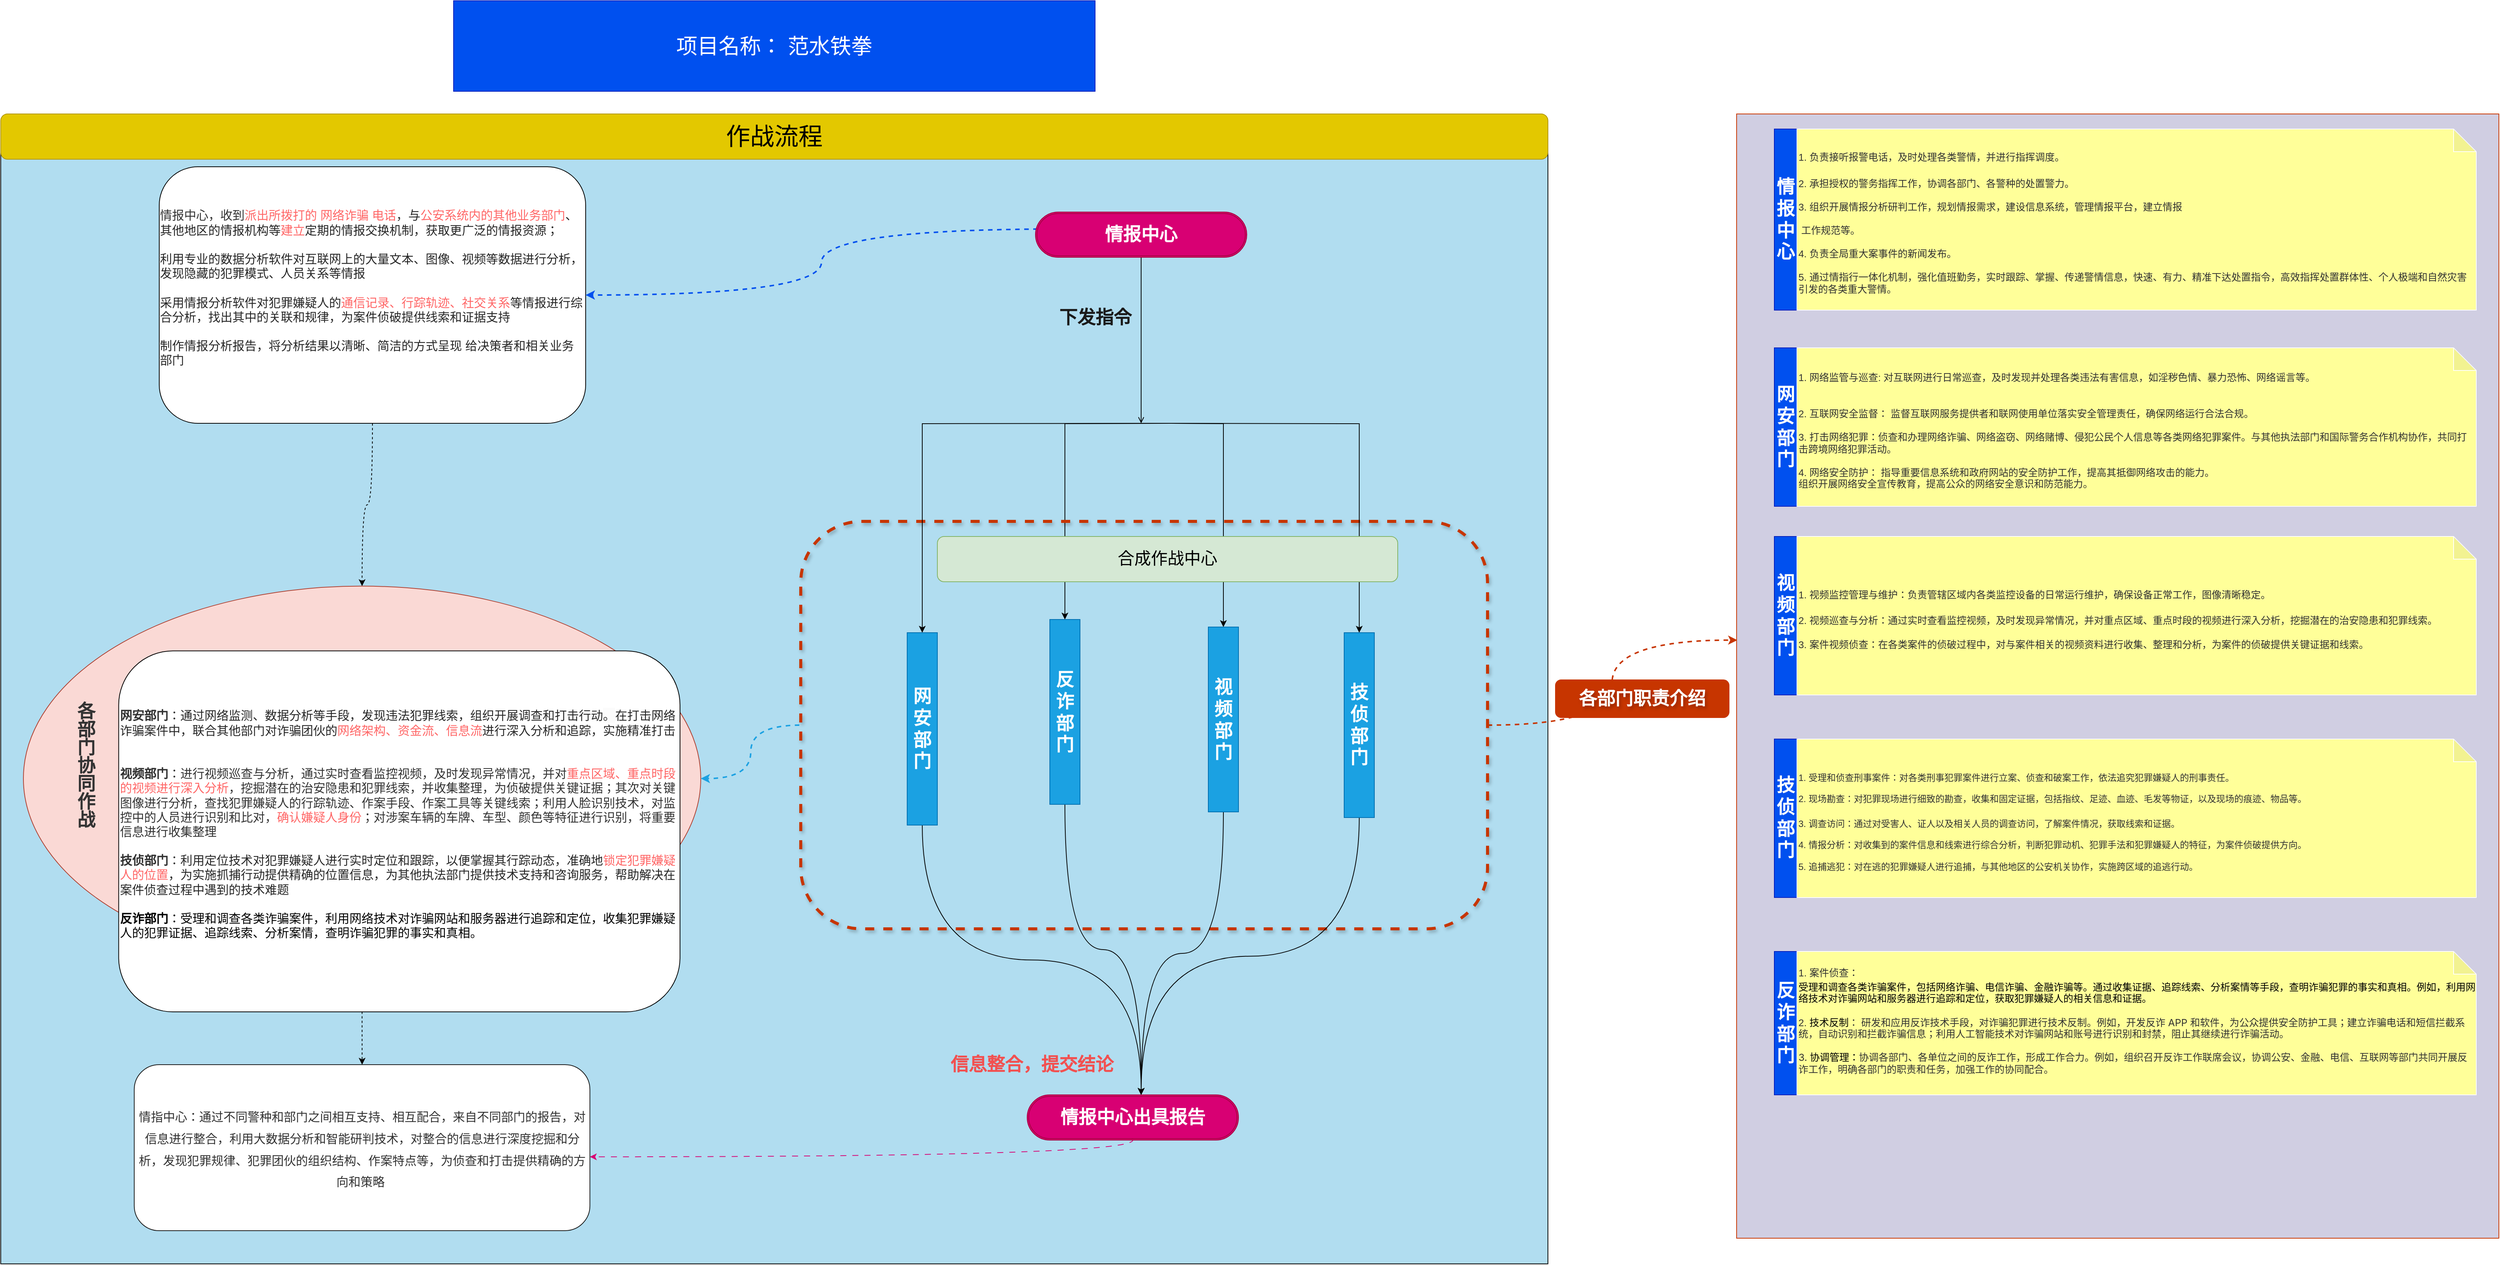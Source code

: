 <mxfile version="24.7.8">
  <diagram name="第 1 页" id="5o3OT1Kweq1s9FPgGdGW">
    <mxGraphModel dx="2610" dy="979" grid="1" gridSize="10" guides="1" tooltips="1" connect="1" arrows="1" fold="1" page="1" pageScale="1" pageWidth="827" pageHeight="1169" math="0" shadow="0">
      <root>
        <mxCell id="0" />
        <mxCell id="1" parent="0" />
        <mxCell id="SuW-aeRowbUI4IWuJljU-11" value="" style="rounded=0;whiteSpace=wrap;html=1;fillColor=#b1ddf0;strokeColor=#000000;textDirection=rtl;horizontal=0;verticalAlign=bottom;fontColor=#f25050;glass=0;" parent="1" vertex="1">
          <mxGeometry x="-130" y="264" width="2050" height="1490" as="geometry" />
        </mxCell>
        <mxCell id="SuW-aeRowbUI4IWuJljU-10" value="项目名称： 范水铁拳" style="rounded=0;whiteSpace=wrap;html=1;fillColor=#0050ef;fontColor=#ffffff;strokeColor=#001DBC;fontSize=28;" parent="1" vertex="1">
          <mxGeometry x="470" y="80" width="850" height="120" as="geometry" />
        </mxCell>
        <mxCell id="SuW-aeRowbUI4IWuJljU-12" value="&lt;font style=&quot;font-size: 32px;&quot;&gt;作战流程&lt;/font&gt;" style="rounded=1;whiteSpace=wrap;html=1;fillColor=#e3c800;fontColor=#000000;strokeColor=#B09500;fontSize=16;" parent="1" vertex="1">
          <mxGeometry x="-130" y="230" width="2050" height="60" as="geometry" />
        </mxCell>
        <mxCell id="SuW-aeRowbUI4IWuJljU-13" value="&lt;div style=&quot;text-align: left; font-size: 16px;&quot;&gt;&lt;font style=&quot;font-size: 16px;&quot; face=&quot;Microsoft YaHei, 微软雅黑, Arial&quot;&gt;&lt;span style=&quot;background-color: rgba(255, 255, 255, 0.01);&quot;&gt;&lt;font color=&quot;#323232&quot;&gt;情报中心，收到&lt;/font&gt;&lt;font color=&quot;#ff6666&quot;&gt;派出所拨打的 网络诈骗 电话&lt;/font&gt;&lt;font color=&quot;#323232&quot;&gt;，&lt;/font&gt;&lt;/span&gt;&lt;/font&gt;&lt;span style=&quot;background-color: rgb(255, 255, 255); color: rgba(0, 0, 0, 0.85); font-family: Inter, -apple-system, BlinkMacSystemFont, &amp;quot;Segoe UI&amp;quot;, &amp;quot;SF Pro SC&amp;quot;, &amp;quot;SF Pro Display&amp;quot;, &amp;quot;SF Pro Icons&amp;quot;, &amp;quot;PingFang SC&amp;quot;, &amp;quot;Hiragino Sans GB&amp;quot;, &amp;quot;Microsoft YaHei&amp;quot;, &amp;quot;Helvetica Neue&amp;quot;, Helvetica, Arial, sans-serif; font-size: 16px;&quot;&gt;与&lt;/span&gt;&lt;span style=&quot;background-color: rgb(255, 255, 255); font-family: Inter, -apple-system, BlinkMacSystemFont, &amp;quot;Segoe UI&amp;quot;, &amp;quot;SF Pro SC&amp;quot;, &amp;quot;SF Pro Display&amp;quot;, &amp;quot;SF Pro Icons&amp;quot;, &amp;quot;PingFang SC&amp;quot;, &amp;quot;Hiragino Sans GB&amp;quot;, &amp;quot;Microsoft YaHei&amp;quot;, &amp;quot;Helvetica Neue&amp;quot;, Helvetica, Arial, sans-serif; font-size: 16px;&quot;&gt;&lt;font color=&quot;#ff6666&quot;&gt;公安系统内的其他业务部门&lt;/font&gt;&lt;/span&gt;&lt;span style=&quot;background-color: rgb(255, 255, 255); color: rgba(0, 0, 0, 0.85); font-family: Inter, -apple-system, BlinkMacSystemFont, &amp;quot;Segoe UI&amp;quot;, &amp;quot;SF Pro SC&amp;quot;, &amp;quot;SF Pro Display&amp;quot;, &amp;quot;SF Pro Icons&amp;quot;, &amp;quot;PingFang SC&amp;quot;, &amp;quot;Hiragino Sans GB&amp;quot;, &amp;quot;Microsoft YaHei&amp;quot;, &amp;quot;Helvetica Neue&amp;quot;, Helvetica, Arial, sans-serif; font-size: 16px;&quot;&gt;、其他地区的情报机构等&lt;/span&gt;&lt;span style=&quot;background-color: rgb(255, 255, 255); font-family: Inter, -apple-system, BlinkMacSystemFont, &amp;quot;Segoe UI&amp;quot;, &amp;quot;SF Pro SC&amp;quot;, &amp;quot;SF Pro Display&amp;quot;, &amp;quot;SF Pro Icons&amp;quot;, &amp;quot;PingFang SC&amp;quot;, &amp;quot;Hiragino Sans GB&amp;quot;, &amp;quot;Microsoft YaHei&amp;quot;, &amp;quot;Helvetica Neue&amp;quot;, Helvetica, Arial, sans-serif; font-size: 16px;&quot;&gt;&lt;font color=&quot;#ff6666&quot;&gt;建立&lt;/font&gt;&lt;/span&gt;&lt;span style=&quot;background-color: rgb(255, 255, 255); color: rgba(0, 0, 0, 0.85); font-family: Inter, -apple-system, BlinkMacSystemFont, &amp;quot;Segoe UI&amp;quot;, &amp;quot;SF Pro SC&amp;quot;, &amp;quot;SF Pro Display&amp;quot;, &amp;quot;SF Pro Icons&amp;quot;, &amp;quot;PingFang SC&amp;quot;, &amp;quot;Hiragino Sans GB&amp;quot;, &amp;quot;Microsoft YaHei&amp;quot;, &amp;quot;Helvetica Neue&amp;quot;, Helvetica, Arial, sans-serif; font-size: 16px;&quot;&gt;定期的情报交换机制，获取更广泛的情报资源；&lt;/span&gt;&lt;/div&gt;&lt;div style=&quot;text-align: left; font-size: 16px;&quot;&gt;&lt;span style=&quot;background-color: rgb(255, 255, 255); color: rgba(0, 0, 0, 0.85); font-family: Inter, -apple-system, BlinkMacSystemFont, &amp;quot;Segoe UI&amp;quot;, &amp;quot;SF Pro SC&amp;quot;, &amp;quot;SF Pro Display&amp;quot;, &amp;quot;SF Pro Icons&amp;quot;, &amp;quot;PingFang SC&amp;quot;, &amp;quot;Hiragino Sans GB&amp;quot;, &amp;quot;Microsoft YaHei&amp;quot;, &amp;quot;Helvetica Neue&amp;quot;, Helvetica, Arial, sans-serif; font-size: 16px;&quot;&gt;&lt;br&gt;&lt;/span&gt;&lt;/div&gt;&lt;div style=&quot;text-align: left; font-size: 16px;&quot;&gt;&lt;span style=&quot;color: rgba(0, 0, 0, 0.85); font-family: Inter, -apple-system, BlinkMacSystemFont, &amp;quot;Segoe UI&amp;quot;, &amp;quot;SF Pro SC&amp;quot;, &amp;quot;SF Pro Display&amp;quot;, &amp;quot;SF Pro Icons&amp;quot;, &amp;quot;PingFang SC&amp;quot;, &amp;quot;Hiragino Sans GB&amp;quot;, &amp;quot;Microsoft YaHei&amp;quot;, &amp;quot;Helvetica Neue&amp;quot;, Helvetica, Arial, sans-serif; background-color: rgb(255, 255, 255);&quot;&gt;利用专业的数据分析软件对互联网上的大量文本、图像、视频等数据进行分析，发现隐藏的犯罪模式、人员关系等情报&lt;/span&gt;&lt;span style=&quot;background-color: rgb(255, 255, 255); color: rgba(0, 0, 0, 0.85); font-family: Inter, -apple-system, BlinkMacSystemFont, &amp;quot;Segoe UI&amp;quot;, &amp;quot;SF Pro SC&amp;quot;, &amp;quot;SF Pro Display&amp;quot;, &amp;quot;SF Pro Icons&amp;quot;, &amp;quot;PingFang SC&amp;quot;, &amp;quot;Hiragino Sans GB&amp;quot;, &amp;quot;Microsoft YaHei&amp;quot;, &amp;quot;Helvetica Neue&amp;quot;, Helvetica, Arial, sans-serif; font-size: 16px;&quot;&gt;&lt;br&gt;&lt;/span&gt;&lt;/div&gt;&lt;div style=&quot;text-align: left; font-size: 16px;&quot;&gt;&lt;br&gt;&lt;/div&gt;&lt;div style=&quot;text-align: left; font-size: 16px;&quot;&gt;&lt;span style=&quot;color: rgba(0, 0, 0, 0.85); font-family: Inter, -apple-system, BlinkMacSystemFont, &amp;quot;Segoe UI&amp;quot;, &amp;quot;SF Pro SC&amp;quot;, &amp;quot;SF Pro Display&amp;quot;, &amp;quot;SF Pro Icons&amp;quot;, &amp;quot;PingFang SC&amp;quot;, &amp;quot;Hiragino Sans GB&amp;quot;, &amp;quot;Microsoft YaHei&amp;quot;, &amp;quot;Helvetica Neue&amp;quot;, Helvetica, Arial, sans-serif; background-color: rgb(255, 255, 255);&quot;&gt;采用情报分析软件对犯罪嫌疑人的&lt;/span&gt;&lt;span style=&quot;font-family: Inter, -apple-system, BlinkMacSystemFont, &amp;quot;Segoe UI&amp;quot;, &amp;quot;SF Pro SC&amp;quot;, &amp;quot;SF Pro Display&amp;quot;, &amp;quot;SF Pro Icons&amp;quot;, &amp;quot;PingFang SC&amp;quot;, &amp;quot;Hiragino Sans GB&amp;quot;, &amp;quot;Microsoft YaHei&amp;quot;, &amp;quot;Helvetica Neue&amp;quot;, Helvetica, Arial, sans-serif; background-color: rgb(255, 255, 255);&quot;&gt;&lt;font color=&quot;#ff6666&quot;&gt;通信记录、行踪轨迹、社交关系&lt;/font&gt;&lt;/span&gt;&lt;span style=&quot;color: rgba(0, 0, 0, 0.85); font-family: Inter, -apple-system, BlinkMacSystemFont, &amp;quot;Segoe UI&amp;quot;, &amp;quot;SF Pro SC&amp;quot;, &amp;quot;SF Pro Display&amp;quot;, &amp;quot;SF Pro Icons&amp;quot;, &amp;quot;PingFang SC&amp;quot;, &amp;quot;Hiragino Sans GB&amp;quot;, &amp;quot;Microsoft YaHei&amp;quot;, &amp;quot;Helvetica Neue&amp;quot;, Helvetica, Arial, sans-serif; background-color: rgb(255, 255, 255);&quot;&gt;等情报进行综合分析，找出其中的关联和规律，为案件侦破提供线索和证据支持&lt;/span&gt;&lt;span style=&quot;color: rgba(0, 0, 0, 0.85); font-family: Inter, -apple-system, BlinkMacSystemFont, &amp;quot;Segoe UI&amp;quot;, &amp;quot;SF Pro SC&amp;quot;, &amp;quot;SF Pro Display&amp;quot;, &amp;quot;SF Pro Icons&amp;quot;, &amp;quot;PingFang SC&amp;quot;, &amp;quot;Hiragino Sans GB&amp;quot;, &amp;quot;Microsoft YaHei&amp;quot;, &amp;quot;Helvetica Neue&amp;quot;, Helvetica, Arial, sans-serif; background-color: rgb(255, 255, 255);&quot;&gt;&lt;br&gt;&lt;/span&gt;&lt;/div&gt;&lt;div style=&quot;text-align: left; font-size: 16px;&quot;&gt;&lt;span style=&quot;color: rgba(0, 0, 0, 0.85); font-family: Inter, -apple-system, BlinkMacSystemFont, &amp;quot;Segoe UI&amp;quot;, &amp;quot;SF Pro SC&amp;quot;, &amp;quot;SF Pro Display&amp;quot;, &amp;quot;SF Pro Icons&amp;quot;, &amp;quot;PingFang SC&amp;quot;, &amp;quot;Hiragino Sans GB&amp;quot;, &amp;quot;Microsoft YaHei&amp;quot;, &amp;quot;Helvetica Neue&amp;quot;, Helvetica, Arial, sans-serif; background-color: rgb(255, 255, 255);&quot;&gt;&lt;br&gt;&lt;/span&gt;&lt;/div&gt;&lt;div style=&quot;text-align: left; font-size: 16px;&quot;&gt;&lt;span style=&quot;color: rgba(0, 0, 0, 0.85); font-family: Inter, -apple-system, BlinkMacSystemFont, &amp;quot;Segoe UI&amp;quot;, &amp;quot;SF Pro SC&amp;quot;, &amp;quot;SF Pro Display&amp;quot;, &amp;quot;SF Pro Icons&amp;quot;, &amp;quot;PingFang SC&amp;quot;, &amp;quot;Hiragino Sans GB&amp;quot;, &amp;quot;Microsoft YaHei&amp;quot;, &amp;quot;Helvetica Neue&amp;quot;, Helvetica, Arial, sans-serif; background-color: rgb(255, 255, 255);&quot;&gt;制作情报分析报告，将分析结果以清晰、简洁的方式呈现 给决策者和相关业务部门&lt;/span&gt;&lt;span style=&quot;color: rgba(0, 0, 0, 0.85); font-family: Inter, -apple-system, BlinkMacSystemFont, &amp;quot;Segoe UI&amp;quot;, &amp;quot;SF Pro SC&amp;quot;, &amp;quot;SF Pro Display&amp;quot;, &amp;quot;SF Pro Icons&amp;quot;, &amp;quot;PingFang SC&amp;quot;, &amp;quot;Hiragino Sans GB&amp;quot;, &amp;quot;Microsoft YaHei&amp;quot;, &amp;quot;Helvetica Neue&amp;quot;, Helvetica, Arial, sans-serif; background-color: rgb(255, 255, 255);&quot;&gt;&lt;br&gt;&lt;/span&gt;&lt;/div&gt;&lt;div style=&quot;text-align: left; font-size: 16px;&quot;&gt;&lt;span style=&quot;color: rgba(0, 0, 0, 0.85); font-family: Inter, -apple-system, BlinkMacSystemFont, &amp;quot;Segoe UI&amp;quot;, &amp;quot;SF Pro SC&amp;quot;, &amp;quot;SF Pro Display&amp;quot;, &amp;quot;SF Pro Icons&amp;quot;, &amp;quot;PingFang SC&amp;quot;, &amp;quot;Hiragino Sans GB&amp;quot;, &amp;quot;Microsoft YaHei&amp;quot;, &amp;quot;Helvetica Neue&amp;quot;, Helvetica, Arial, sans-serif; background-color: rgb(255, 255, 255);&quot;&gt;&lt;br&gt;&lt;/span&gt;&lt;/div&gt;" style="rounded=1;whiteSpace=wrap;html=1;" parent="1" vertex="1">
          <mxGeometry x="80" y="300" width="565" height="340" as="geometry" />
        </mxCell>
        <mxCell id="SuW-aeRowbUI4IWuJljU-18" value="" style="edgeStyle=orthogonalEdgeStyle;rounded=0;orthogonalLoop=1;jettySize=auto;html=1;dashed=1;curved=1;" parent="1" source="SuW-aeRowbUI4IWuJljU-13" target="SuW-aeRowbUI4IWuJljU-26" edge="1">
          <mxGeometry relative="1" as="geometry">
            <mxPoint x="405" y="650" as="targetPoint" />
            <mxPoint x="360.0" y="705" as="sourcePoint" />
          </mxGeometry>
        </mxCell>
        <mxCell id="SuW-aeRowbUI4IWuJljU-74" style="edgeStyle=orthogonalEdgeStyle;rounded=0;orthogonalLoop=1;jettySize=auto;html=1;fontFamily=Helvetica;fontSize=24;fontColor=#000000;fontStyle=1;dashed=1;" parent="1" source="SuW-aeRowbUI4IWuJljU-26" target="SuW-aeRowbUI4IWuJljU-81" edge="1">
          <mxGeometry relative="1" as="geometry">
            <mxPoint x="360" y="1500" as="targetPoint" />
          </mxGeometry>
        </mxCell>
        <mxCell id="SuW-aeRowbUI4IWuJljU-26" value="" style="ellipse;whiteSpace=wrap;html=1;fillColor=#fad9d5;strokeColor=#ae4132;" parent="1" vertex="1">
          <mxGeometry x="-100" y="855.79" width="897.5" height="510" as="geometry" />
        </mxCell>
        <mxCell id="SuW-aeRowbUI4IWuJljU-17" value="&lt;div style=&quot;font-size: 16px;&quot;&gt;&lt;font style=&quot;font-size: 16px;&quot;&gt;&lt;b style=&quot;background-color: initial; color: rgb(50, 50, 50); font-family: &amp;quot;Microsoft YaHei&amp;quot;, 微软雅黑, Arial;&quot;&gt;网安部门&lt;/b&gt;&lt;span style=&quot;background-color: initial; color: rgb(50, 50, 50); font-family: &amp;quot;Microsoft YaHei&amp;quot;, 微软雅黑, Arial;&quot;&gt;：&lt;/span&gt;&lt;span style=&quot;color: rgba(0, 0, 0, 0.85); font-family: Inter, -apple-system, BlinkMacSystemFont, &amp;quot;Segoe UI&amp;quot;, &amp;quot;SF Pro SC&amp;quot;, &amp;quot;SF Pro Display&amp;quot;, &amp;quot;SF Pro Icons&amp;quot;, &amp;quot;PingFang SC&amp;quot;, &amp;quot;Hiragino Sans GB&amp;quot;, &amp;quot;Microsoft YaHei&amp;quot;, &amp;quot;Helvetica Neue&amp;quot;, Helvetica, Arial, sans-serif; background-color: rgb(255, 255, 255);&quot;&gt;通过网络监测、数据分析等手段，发现违法犯罪线索，组织开展调查和打击行动&lt;/span&gt;&lt;span style=&quot;color: rgba(0, 0, 0, 0.85); font-family: Inter, -apple-system, BlinkMacSystemFont, &amp;quot;Segoe UI&amp;quot;, &amp;quot;SF Pro SC&amp;quot;, &amp;quot;SF Pro Display&amp;quot;, &amp;quot;SF Pro Icons&amp;quot;, &amp;quot;PingFang SC&amp;quot;, &amp;quot;Hiragino Sans GB&amp;quot;, &amp;quot;Microsoft YaHei&amp;quot;, &amp;quot;Helvetica Neue&amp;quot;, Helvetica, Arial, sans-serif; background-color: rgb(251, 251, 251);&quot;&gt;。&lt;/span&gt;&lt;/font&gt;&lt;span style=&quot;background-color: rgb(255, 255, 255); color: rgba(0, 0, 0, 0.85); font-family: Inter, -apple-system, BlinkMacSystemFont, &amp;quot;Segoe UI&amp;quot;, &amp;quot;SF Pro SC&amp;quot;, &amp;quot;SF Pro Display&amp;quot;, &amp;quot;SF Pro Icons&amp;quot;, &amp;quot;PingFang SC&amp;quot;, &amp;quot;Hiragino Sans GB&amp;quot;, &amp;quot;Microsoft YaHei&amp;quot;, &amp;quot;Helvetica Neue&amp;quot;, Helvetica, Arial, sans-serif;&quot;&gt;在打击网络诈骗案件中，联合其他部门对诈骗团伙的&lt;/span&gt;&lt;span style=&quot;background-color: rgb(255, 255, 255); font-family: Inter, -apple-system, BlinkMacSystemFont, &amp;quot;Segoe UI&amp;quot;, &amp;quot;SF Pro SC&amp;quot;, &amp;quot;SF Pro Display&amp;quot;, &amp;quot;SF Pro Icons&amp;quot;, &amp;quot;PingFang SC&amp;quot;, &amp;quot;Hiragino Sans GB&amp;quot;, &amp;quot;Microsoft YaHei&amp;quot;, &amp;quot;Helvetica Neue&amp;quot;, Helvetica, Arial, sans-serif;&quot;&gt;&lt;font color=&quot;#ff6666&quot;&gt;网络架构、资金流、信息流&lt;/font&gt;&lt;/span&gt;&lt;span style=&quot;background-color: rgb(255, 255, 255); color: rgba(0, 0, 0, 0.85); font-family: Inter, -apple-system, BlinkMacSystemFont, &amp;quot;Segoe UI&amp;quot;, &amp;quot;SF Pro SC&amp;quot;, &amp;quot;SF Pro Display&amp;quot;, &amp;quot;SF Pro Icons&amp;quot;, &amp;quot;PingFang SC&amp;quot;, &amp;quot;Hiragino Sans GB&amp;quot;, &amp;quot;Microsoft YaHei&amp;quot;, &amp;quot;Helvetica Neue&amp;quot;, Helvetica, Arial, sans-serif;&quot;&gt;进行深入分析和追踪，实施精准打击&lt;/span&gt;&lt;span style=&quot;background-color: rgba(255, 255, 255, 0.01); color: rgb(50, 50, 50); font-family: &amp;quot;Microsoft YaHei&amp;quot;, 微软雅黑, Arial;&quot;&gt;&amp;nbsp; &amp;nbsp; &amp;nbsp; &amp;nbsp; &amp;nbsp; &amp;nbsp; &amp;nbsp;&lt;/span&gt;&lt;/div&gt;&lt;div style=&quot;resize: none; outline: none; color: rgb(50, 50, 50); font-family: &amp;quot;Microsoft YaHei&amp;quot;, 微软雅黑, Arial; font-size: 16px;&quot;&gt;&lt;font style=&quot;font-size: 16px;&quot;&gt;&lt;br&gt;&lt;/font&gt;&lt;/div&gt;&lt;div style=&quot;resize: none; outline: none; font-family: &amp;quot;Microsoft YaHei&amp;quot;, 微软雅黑, Arial; font-size: 16px;&quot;&gt;&lt;font style=&quot;font-size: 16px;&quot;&gt;&lt;font style=&quot;font-size: 16px;&quot;&gt;&lt;b style=&quot;color: rgb(50, 50, 50);&quot;&gt;视频部门&lt;/b&gt;&lt;font color=&quot;#323232&quot;&gt;：进行视频巡查与分析，通过实时查看监控视频，及时发现异常情况，并对&lt;/font&gt;&lt;font color=&quot;#ff6666&quot;&gt;重点区域、重点时段的视频进行深入分析&lt;/font&gt;&lt;font color=&quot;#323232&quot;&gt;，挖掘潜在的治安隐患和犯罪线索，并收集整理，为侦破提供关键证据；其次对关键图像&lt;/font&gt;&lt;/font&gt;&lt;span style=&quot;color: rgb(50, 50, 50); background-color: initial;&quot;&gt;进行分析，查找犯罪嫌疑人的行踪轨迹、作案手段、作案工具等关键线索；利用人脸识别技术，对监控中的人员进行识别和比对，&lt;/span&gt;&lt;span style=&quot;background-color: initial;&quot;&gt;&lt;font color=&quot;#ff6666&quot;&gt;确认嫌疑人身份&lt;/font&gt;&lt;/span&gt;&lt;span style=&quot;color: rgb(50, 50, 50); background-color: initial;&quot;&gt;；对涉案车辆的车牌、车型、颜色等特征进行识别，将重要信息进行收集整理&lt;/span&gt;&lt;/font&gt;&lt;/div&gt;&lt;div style=&quot;resize: none; outline: none; color: rgb(50, 50, 50); font-family: &amp;quot;Microsoft YaHei&amp;quot;, 微软雅黑, Arial; font-size: 16px;&quot;&gt;&lt;font style=&quot;font-size: 16px;&quot;&gt;&lt;br&gt;&lt;/font&gt;&lt;/div&gt;&lt;div style=&quot;resize: none; outline: none; font-family: &amp;quot;Microsoft YaHei&amp;quot;, 微软雅黑, Arial; font-size: 16px;&quot;&gt;&lt;font style=&quot;color: rgb(50, 50, 50); font-size: 16px;&quot;&gt;&lt;b&gt;技侦部门&lt;/b&gt;：&lt;/font&gt;&lt;span style=&quot;color: rgba(0, 0, 0, 0.85); background-color: rgb(255, 255, 255); font-family: Inter, -apple-system, BlinkMacSystemFont, &amp;quot;Segoe UI&amp;quot;, &amp;quot;SF Pro SC&amp;quot;, &amp;quot;SF Pro Display&amp;quot;, &amp;quot;SF Pro Icons&amp;quot;, &amp;quot;PingFang SC&amp;quot;, &amp;quot;Hiragino Sans GB&amp;quot;, &amp;quot;Microsoft YaHei&amp;quot;, &amp;quot;Helvetica Neue&amp;quot;, Helvetica, Arial, sans-serif;&quot;&gt;利用定位技术对犯罪嫌疑人进行实时定位和跟踪，以便掌握其行踪动态，&lt;/span&gt;&lt;span style=&quot;color: rgba(0, 0, 0, 0.85); background-color: rgb(255, 255, 255); font-family: Inter, -apple-system, BlinkMacSystemFont, &amp;quot;Segoe UI&amp;quot;, &amp;quot;SF Pro SC&amp;quot;, &amp;quot;SF Pro Display&amp;quot;, &amp;quot;SF Pro Icons&amp;quot;, &amp;quot;PingFang SC&amp;quot;, &amp;quot;Hiragino Sans GB&amp;quot;, &amp;quot;Microsoft YaHei&amp;quot;, &amp;quot;Helvetica Neue&amp;quot;, Helvetica, Arial, sans-serif;&quot;&gt;准确地&lt;/span&gt;&lt;span style=&quot;background-color: rgb(255, 255, 255); font-family: Inter, -apple-system, BlinkMacSystemFont, &amp;quot;Segoe UI&amp;quot;, &amp;quot;SF Pro SC&amp;quot;, &amp;quot;SF Pro Display&amp;quot;, &amp;quot;SF Pro Icons&amp;quot;, &amp;quot;PingFang SC&amp;quot;, &amp;quot;Hiragino Sans GB&amp;quot;, &amp;quot;Microsoft YaHei&amp;quot;, &amp;quot;Helvetica Neue&amp;quot;, Helvetica, Arial, sans-serif;&quot;&gt;&lt;font color=&quot;#ff6666&quot;&gt;锁定犯罪嫌疑人的位置&lt;/font&gt;&lt;/span&gt;&lt;span style=&quot;color: rgba(0, 0, 0, 0.85); background-color: rgb(255, 255, 255); font-family: Inter, -apple-system, BlinkMacSystemFont, &amp;quot;Segoe UI&amp;quot;, &amp;quot;SF Pro SC&amp;quot;, &amp;quot;SF Pro Display&amp;quot;, &amp;quot;SF Pro Icons&amp;quot;, &amp;quot;PingFang SC&amp;quot;, &amp;quot;Hiragino Sans GB&amp;quot;, &amp;quot;Microsoft YaHei&amp;quot;, &amp;quot;Helvetica Neue&amp;quot;, Helvetica, Arial, sans-serif;&quot;&gt;，为实施抓捕行动提供精确的位置信息，&lt;/span&gt;&lt;span style=&quot;color: rgba(0, 0, 0, 0.85); background-color: rgb(255, 255, 255); font-family: Inter, -apple-system, BlinkMacSystemFont, &amp;quot;Segoe UI&amp;quot;, &amp;quot;SF Pro SC&amp;quot;, &amp;quot;SF Pro Display&amp;quot;, &amp;quot;SF Pro Icons&amp;quot;, &amp;quot;PingFang SC&amp;quot;, &amp;quot;Hiragino Sans GB&amp;quot;, &amp;quot;Microsoft YaHei&amp;quot;, &amp;quot;Helvetica Neue&amp;quot;, Helvetica, Arial, sans-serif;&quot;&gt;为其他执法部门提供技术支持和咨询服务，帮助解决在案件侦查过程中遇到的技术难题&lt;/span&gt;&lt;/div&gt;&lt;div style=&quot;resize: none; outline: none; font-family: &amp;quot;Microsoft YaHei&amp;quot;, 微软雅黑, Arial; font-size: 16px;&quot;&gt;&lt;span style=&quot;color: rgba(0, 0, 0, 0.85); background-color: rgb(255, 255, 255); font-family: Inter, -apple-system, BlinkMacSystemFont, &amp;quot;Segoe UI&amp;quot;, &amp;quot;SF Pro SC&amp;quot;, &amp;quot;SF Pro Display&amp;quot;, &amp;quot;SF Pro Icons&amp;quot;, &amp;quot;PingFang SC&amp;quot;, &amp;quot;Hiragino Sans GB&amp;quot;, &amp;quot;Microsoft YaHei&amp;quot;, &amp;quot;Helvetica Neue&amp;quot;, Helvetica, Arial, sans-serif;&quot;&gt;&lt;br&gt;&lt;/span&gt;&lt;/div&gt;&lt;div style=&quot;resize: none; outline: none; font-family: &amp;quot;Microsoft YaHei&amp;quot;, 微软雅黑, Arial; font-size: 16px;&quot;&gt;&lt;font style=&quot;font-size: 16px;&quot;&gt;&lt;span style=&quot;font-family: Inter, -apple-system, BlinkMacSystemFont, &amp;quot;Segoe UI&amp;quot;, &amp;quot;SF Pro SC&amp;quot;, &amp;quot;SF Pro Display&amp;quot;, &amp;quot;SF Pro Icons&amp;quot;, &amp;quot;PingFang SC&amp;quot;, &amp;quot;Hiragino Sans GB&amp;quot;, &amp;quot;Microsoft YaHei&amp;quot;, &amp;quot;Helvetica Neue&amp;quot;, Helvetica, Arial, sans-serif;&quot;&gt;&lt;b&gt;反诈部门&lt;/b&gt;：受理和调查各类诈骗案件，利用网络技术对诈骗网站和服务器进行追踪和定位，收集&lt;/span&gt;&lt;span style=&quot;font-family: Inter, -apple-system, BlinkMacSystemFont, &amp;quot;Segoe UI&amp;quot;, &amp;quot;SF Pro SC&amp;quot;, &amp;quot;SF Pro Display&amp;quot;, &amp;quot;SF Pro Icons&amp;quot;, &amp;quot;PingFang SC&amp;quot;, &amp;quot;Hiragino Sans GB&amp;quot;, &amp;quot;Microsoft YaHei&amp;quot;, &amp;quot;Helvetica Neue&amp;quot;, Helvetica, Arial, sans-serif; background-color: initial;&quot;&gt;犯罪嫌疑人的犯罪&lt;/span&gt;&lt;span style=&quot;background-color: initial; font-family: Inter, -apple-system, BlinkMacSystemFont, &amp;quot;Segoe UI&amp;quot;, &amp;quot;SF Pro SC&amp;quot;, &amp;quot;SF Pro Display&amp;quot;, &amp;quot;SF Pro Icons&amp;quot;, &amp;quot;PingFang SC&amp;quot;, &amp;quot;Hiragino Sans GB&amp;quot;, &amp;quot;Microsoft YaHei&amp;quot;, &amp;quot;Helvetica Neue&amp;quot;, Helvetica, Arial, sans-serif;&quot;&gt;证据、追踪线索、分析案情，查明诈骗犯罪的事实和真相。&lt;/span&gt;&lt;/font&gt;&lt;/div&gt;&lt;div style=&quot;resize: none; outline: none; font-family: &amp;quot;Microsoft YaHei&amp;quot;, 微软雅黑, Arial; font-size: 16px;&quot;&gt;&lt;span style=&quot;font-family: Inter, -apple-system, BlinkMacSystemFont, &amp;quot;Segoe UI&amp;quot;, &amp;quot;SF Pro SC&amp;quot;, &amp;quot;SF Pro Display&amp;quot;, &amp;quot;SF Pro Icons&amp;quot;, &amp;quot;PingFang SC&amp;quot;, &amp;quot;Hiragino Sans GB&amp;quot;, &amp;quot;Microsoft YaHei&amp;quot;, &amp;quot;Helvetica Neue&amp;quot;, Helvetica, Arial, sans-serif;&quot;&gt;&lt;br&gt;&lt;/span&gt;&lt;/div&gt;" style="whiteSpace=wrap;html=1;rounded=1;align=left;" parent="1" vertex="1">
          <mxGeometry x="26.25" y="941.57" width="743.75" height="478.43" as="geometry" />
        </mxCell>
        <mxCell id="SuW-aeRowbUI4IWuJljU-28" value="各部门协同作战" style="text;strokeColor=none;fillColor=none;html=1;fontSize=24;fontStyle=1;verticalAlign=middle;align=center;fontFamily=Helvetica;fontColor=#333333;horizontal=1;textDirection=vertical-rl;" parent="1" vertex="1">
          <mxGeometry x="-50" y="1090" width="60" height="30" as="geometry" />
        </mxCell>
        <mxCell id="SuW-aeRowbUI4IWuJljU-33" style="edgeStyle=orthogonalEdgeStyle;rounded=1;orthogonalLoop=1;jettySize=auto;html=1;fontFamily=Helvetica;fontSize=24;fontColor=#000000;fontStyle=1;endArrow=open;endFill=0;curved=0;flowAnimation=0;" parent="1" source="SuW-aeRowbUI4IWuJljU-30" edge="1">
          <mxGeometry relative="1" as="geometry">
            <mxPoint x="1381" y="640" as="targetPoint" />
          </mxGeometry>
        </mxCell>
        <mxCell id="SuW-aeRowbUI4IWuJljU-47" style="edgeStyle=orthogonalEdgeStyle;rounded=0;orthogonalLoop=1;jettySize=auto;html=1;entryX=1;entryY=0.5;entryDx=0;entryDy=0;fontFamily=Helvetica;fontSize=24;fontColor=#000000;fontStyle=1;curved=1;dashed=1;flowAnimation=1;strokeColor=#0050ef;strokeWidth=2;" parent="1" target="SuW-aeRowbUI4IWuJljU-13" edge="1">
          <mxGeometry relative="1" as="geometry">
            <mxPoint x="1270" y="382.5" as="sourcePoint" />
            <mxPoint x="549" y="420" as="targetPoint" />
          </mxGeometry>
        </mxCell>
        <mxCell id="SuW-aeRowbUI4IWuJljU-30" value="情报中心" style="shape=ext;double=1;rounded=1;whiteSpace=wrap;html=1;shadow=0;glass=0;strokeColor=#A50040;align=center;verticalAlign=middle;fontFamily=Helvetica;fontSize=24;fontStyle=1;fillColor=#d80073;arcSize=50;fontColor=#ffffff;" parent="1" vertex="1">
          <mxGeometry x="1241" y="360" width="280" height="60" as="geometry" />
        </mxCell>
        <mxCell id="SuW-aeRowbUI4IWuJljU-53" style="edgeStyle=orthogonalEdgeStyle;rounded=0;orthogonalLoop=1;jettySize=auto;html=1;entryX=0.5;entryY=0;entryDx=0;entryDy=0;fontFamily=Helvetica;fontSize=24;fontColor=#000000;fontStyle=1;" parent="1" target="SuW-aeRowbUI4IWuJljU-40" edge="1">
          <mxGeometry relative="1" as="geometry">
            <mxPoint x="1420.0" y="640" as="sourcePoint" />
          </mxGeometry>
        </mxCell>
        <mxCell id="SuW-aeRowbUI4IWuJljU-54" style="edgeStyle=orthogonalEdgeStyle;rounded=0;orthogonalLoop=1;jettySize=auto;html=1;entryX=0.5;entryY=0;entryDx=0;entryDy=0;fontFamily=Helvetica;fontSize=24;fontColor=#000000;fontStyle=1;" parent="1" target="SuW-aeRowbUI4IWuJljU-41" edge="1">
          <mxGeometry relative="1" as="geometry">
            <mxPoint x="1420.0" y="640" as="sourcePoint" />
          </mxGeometry>
        </mxCell>
        <mxCell id="SuW-aeRowbUI4IWuJljU-62" style="edgeStyle=orthogonalEdgeStyle;rounded=0;orthogonalLoop=1;jettySize=auto;html=1;fontFamily=Helvetica;fontSize=24;fontColor=#000000;fontStyle=1;curved=1;dashed=1;strokeWidth=2;strokeColor=#1ba1e2;flowAnimation=1;" parent="1" source="SuW-aeRowbUI4IWuJljU-32" target="SuW-aeRowbUI4IWuJljU-26" edge="1">
          <mxGeometry relative="1" as="geometry" />
        </mxCell>
        <mxCell id="ycdbpMs0jZpuNxchBsQf-3" value="" style="edgeStyle=orthogonalEdgeStyle;rounded=0;orthogonalLoop=1;jettySize=auto;html=1;fontFamily=Helvetica;fontSize=24;fontColor=#000000;fontStyle=1;entryX=0.001;entryY=0.468;entryDx=0;entryDy=0;entryPerimeter=0;curved=1;strokeColor=#c73500;dashed=1;strokeWidth=2;" parent="1" source="SuW-aeRowbUI4IWuJljU-32" target="ycdbpMs0jZpuNxchBsQf-1" edge="1">
          <mxGeometry relative="1" as="geometry">
            <mxPoint x="2315" y="1040" as="targetPoint" />
          </mxGeometry>
        </mxCell>
        <mxCell id="SuW-aeRowbUI4IWuJljU-32" value="" style="rounded=1;whiteSpace=wrap;html=1;shadow=1;glass=0;strokeColor=#C73500;align=center;verticalAlign=middle;fontFamily=Helvetica;fontSize=24;fontColor=#000000;fontStyle=1;fillColor=none;dashed=1;strokeWidth=4;" parent="1" vertex="1">
          <mxGeometry x="930" y="770" width="910" height="540" as="geometry" />
        </mxCell>
        <mxCell id="SuW-aeRowbUI4IWuJljU-58" style="edgeStyle=orthogonalEdgeStyle;rounded=0;orthogonalLoop=1;jettySize=auto;html=1;fontFamily=Helvetica;fontSize=24;fontColor=#000000;fontStyle=1;exitX=0.5;exitY=1;exitDx=0;exitDy=0;" parent="1" target="SuW-aeRowbUI4IWuJljU-39" edge="1">
          <mxGeometry relative="1" as="geometry">
            <mxPoint x="1420" y="640" as="sourcePoint" />
          </mxGeometry>
        </mxCell>
        <mxCell id="SuW-aeRowbUI4IWuJljU-86" style="edgeStyle=orthogonalEdgeStyle;rounded=0;orthogonalLoop=1;jettySize=auto;html=1;fontFamily=Helvetica;fontSize=24;fontColor=#000000;fontStyle=1;" parent="1" target="SuW-aeRowbUI4IWuJljU-84" edge="1">
          <mxGeometry relative="1" as="geometry">
            <mxPoint x="1420.0" y="640" as="sourcePoint" />
          </mxGeometry>
        </mxCell>
        <mxCell id="SuW-aeRowbUI4IWuJljU-38" value="下发指令" style="text;strokeColor=none;fillColor=none;html=1;fontSize=24;fontStyle=1;verticalAlign=middle;align=center;fontFamily=Helvetica;fontColor=#1A1A1A;" parent="1" vertex="1">
          <mxGeometry x="1270" y="480" width="100" height="40" as="geometry" />
        </mxCell>
        <mxCell id="SuW-aeRowbUI4IWuJljU-65" style="edgeStyle=orthogonalEdgeStyle;rounded=0;orthogonalLoop=1;jettySize=auto;html=1;fontFamily=Helvetica;fontSize=24;fontColor=#000000;fontStyle=1;curved=1;exitX=0.5;exitY=1;exitDx=0;exitDy=0;" parent="1" source="SuW-aeRowbUI4IWuJljU-39" edge="1">
          <mxGeometry relative="1" as="geometry">
            <mxPoint x="1381" y="1530" as="targetPoint" />
          </mxGeometry>
        </mxCell>
        <mxCell id="SuW-aeRowbUI4IWuJljU-39" value="网安部门" style="rounded=0;whiteSpace=wrap;html=1;shadow=0;glass=0;strokeColor=#006EAF;align=center;verticalAlign=middle;fontFamily=Helvetica;fontSize=24;fontColor=#ffffff;fontStyle=1;fillColor=#1ba1e2;" parent="1" vertex="1">
          <mxGeometry x="1071" y="917.5" width="40" height="255" as="geometry" />
        </mxCell>
        <mxCell id="SuW-aeRowbUI4IWuJljU-71" style="edgeStyle=orthogonalEdgeStyle;rounded=0;orthogonalLoop=1;jettySize=auto;html=1;entryX=0.5;entryY=0;entryDx=0;entryDy=0;fontFamily=Helvetica;fontSize=24;fontColor=#000000;fontStyle=1;curved=1;exitX=0.5;exitY=1;exitDx=0;exitDy=0;" parent="1" source="SuW-aeRowbUI4IWuJljU-40" edge="1">
          <mxGeometry relative="1" as="geometry">
            <mxPoint x="1381" y="1530" as="targetPoint" />
          </mxGeometry>
        </mxCell>
        <mxCell id="SuW-aeRowbUI4IWuJljU-40" value="反诈部门" style="rounded=0;whiteSpace=wrap;html=1;shadow=0;glass=0;strokeColor=#006EAF;align=center;verticalAlign=middle;fontFamily=Helvetica;fontSize=24;fontColor=#ffffff;fontStyle=1;fillColor=#1ba1e2;" parent="1" vertex="1">
          <mxGeometry x="1260" y="900" width="40" height="245" as="geometry" />
        </mxCell>
        <mxCell id="SuW-aeRowbUI4IWuJljU-67" style="edgeStyle=orthogonalEdgeStyle;rounded=0;orthogonalLoop=1;jettySize=auto;html=1;entryX=0.5;entryY=0;entryDx=0;entryDy=0;fontFamily=Helvetica;fontSize=24;fontColor=#000000;fontStyle=1;curved=1;exitX=0.5;exitY=1;exitDx=0;exitDy=0;" parent="1" source="SuW-aeRowbUI4IWuJljU-41" edge="1">
          <mxGeometry relative="1" as="geometry">
            <mxPoint x="1381" y="1530" as="targetPoint" />
          </mxGeometry>
        </mxCell>
        <mxCell id="SuW-aeRowbUI4IWuJljU-41" value="视频部门" style="rounded=0;whiteSpace=wrap;html=1;shadow=0;glass=0;strokeColor=#006EAF;align=center;verticalAlign=middle;fontFamily=Helvetica;fontSize=24;fontColor=#ffffff;fontStyle=1;fillColor=#1ba1e2;" parent="1" vertex="1">
          <mxGeometry x="1470" y="910" width="40" height="245" as="geometry" />
        </mxCell>
        <mxCell id="SuW-aeRowbUI4IWuJljU-48" style="edgeStyle=orthogonalEdgeStyle;rounded=0;orthogonalLoop=1;jettySize=auto;html=1;exitX=0.5;exitY=1;exitDx=0;exitDy=0;fontFamily=Helvetica;fontSize=24;fontColor=#000000;fontStyle=1;" parent="1" source="SuW-aeRowbUI4IWuJljU-28" target="SuW-aeRowbUI4IWuJljU-28" edge="1">
          <mxGeometry relative="1" as="geometry" />
        </mxCell>
        <mxCell id="SuW-aeRowbUI4IWuJljU-83" style="edgeStyle=orthogonalEdgeStyle;rounded=0;orthogonalLoop=1;jettySize=auto;html=1;fontFamily=Helvetica;fontSize=24;fontColor=#000000;fontStyle=1;curved=1;dashed=1;dashPattern=8 8;flowAnimation=1;strokeColor=#d80073;exitX=0.5;exitY=1;exitDx=0;exitDy=0;entryX=1;entryY=0.555;entryDx=0;entryDy=0;entryPerimeter=0;" parent="1" source="SuW-aeRowbUI4IWuJljU-76" target="SuW-aeRowbUI4IWuJljU-81" edge="1">
          <mxGeometry relative="1" as="geometry">
            <mxPoint x="1521" y="1629.5" as="sourcePoint" />
            <mxPoint x="651" y="1668.5" as="targetPoint" />
          </mxGeometry>
        </mxCell>
        <mxCell id="SuW-aeRowbUI4IWuJljU-76" value="情报中心出具报告" style="shape=ext;double=1;rounded=1;whiteSpace=wrap;html=1;shadow=0;glass=0;strokeColor=#A50040;align=center;verticalAlign=middle;fontFamily=Helvetica;fontSize=24;fontStyle=1;fillColor=#d80073;arcSize=50;fontColor=#ffffff;" parent="1" vertex="1">
          <mxGeometry x="1230" y="1530" width="280" height="60" as="geometry" />
        </mxCell>
        <mxCell id="SuW-aeRowbUI4IWuJljU-79" value="信息整合，提交结论" style="text;strokeColor=none;fillColor=none;html=1;fontSize=24;fontStyle=1;verticalAlign=middle;align=center;fontFamily=Helvetica;fontColor=#f25050;" parent="1" vertex="1">
          <mxGeometry x="1111" y="1470" width="250" height="40" as="geometry" />
        </mxCell>
        <mxCell id="SuW-aeRowbUI4IWuJljU-81" value="&lt;font style=&quot;font-size: 16px;&quot;&gt;&lt;span style=&quot;color: rgb(50, 50, 50); font-family: &amp;quot;Microsoft YaHei&amp;quot;, 微软雅黑, Arial; font-weight: 400; background-color: rgba(255, 255, 255, 0.01);&quot;&gt;情指中心：&lt;/span&gt;&lt;span style=&quot;color: rgb(50, 50, 50); font-family: &amp;quot;Microsoft YaHei&amp;quot;, 微软雅黑, Arial; font-weight: 400; background-color: rgba(255, 255, 255, 0.01);&quot;&gt;通过不同警种和部门之间相互支持、相互配合，来自不同部门的报告，对信息进行整合，利用大数据分析和智能研判技术，对整合的信息进行深度挖掘和分析，发现犯罪规律、犯罪团伙的组织结构、作案特点等，为侦查和打击提供精确的方向和策略&amp;nbsp;&lt;/span&gt;&lt;/font&gt;" style="whiteSpace=wrap;html=1;fontSize=24;fillColor=#FFFFFF;strokeColor=#1A1A1A;fontColor=#000000;rounded=1;shadow=0;glass=0;fontStyle=1;" parent="1" vertex="1">
          <mxGeometry x="46.87" y="1490" width="603.75" height="220" as="geometry" />
        </mxCell>
        <mxCell id="SuW-aeRowbUI4IWuJljU-88" style="edgeStyle=orthogonalEdgeStyle;rounded=0;orthogonalLoop=1;jettySize=auto;html=1;entryX=0.5;entryY=0;entryDx=0;entryDy=0;fontFamily=Helvetica;fontSize=24;fontColor=#000000;fontStyle=1;curved=1;exitX=0.5;exitY=1;exitDx=0;exitDy=0;" parent="1" source="SuW-aeRowbUI4IWuJljU-84" edge="1">
          <mxGeometry relative="1" as="geometry">
            <mxPoint x="1381" y="1530" as="targetPoint" />
          </mxGeometry>
        </mxCell>
        <mxCell id="SuW-aeRowbUI4IWuJljU-84" value="技侦部门" style="rounded=0;whiteSpace=wrap;html=1;shadow=0;glass=0;strokeColor=#006EAF;align=center;verticalAlign=middle;fontFamily=Helvetica;fontSize=24;fontColor=#ffffff;fontStyle=1;fillColor=#1ba1e2;" parent="1" vertex="1">
          <mxGeometry x="1650" y="917.5" width="40" height="245" as="geometry" />
        </mxCell>
        <mxCell id="ycdbpMs0jZpuNxchBsQf-1" value="" style="rounded=0;whiteSpace=wrap;html=1;shadow=0;glass=0;strokeColor=#c73500;align=center;verticalAlign=middle;fontFamily=Helvetica;fontSize=24;fontStyle=1;fillColor=#d0cee2;" parent="1" vertex="1">
          <mxGeometry x="2170" y="230" width="1010" height="1490" as="geometry" />
        </mxCell>
        <mxCell id="ycdbpMs0jZpuNxchBsQf-6" value="" style="group;fontSize=13;" parent="1" vertex="1" connectable="0">
          <mxGeometry x="2220" y="250" width="930" height="240" as="geometry" />
        </mxCell>
        <mxCell id="ycdbpMs0jZpuNxchBsQf-4" value="情报中心" style="rounded=0;whiteSpace=wrap;html=1;shadow=0;glass=0;strokeColor=#001DBC;align=center;verticalAlign=middle;fontFamily=Helvetica;fontSize=24;fontColor=#ffffff;fontStyle=1;fillColor=#0050ef;fillStyle=auto;" parent="ycdbpMs0jZpuNxchBsQf-6" vertex="1">
          <mxGeometry width="30" height="240" as="geometry" />
        </mxCell>
        <mxCell id="ycdbpMs0jZpuNxchBsQf-5" value="&lt;span style=&quot;color: rgb(50, 50, 50); font-family: &amp;quot;Microsoft YaHei&amp;quot;, 微软雅黑, Arial; font-size: 13px; font-weight: 400; background-color: rgba(255, 255, 255, 0.01);&quot;&gt;1. 负责接听报警电话，及时处理各类警情，并进行指挥调度。&lt;/span&gt;&lt;div style=&quot;resize: none; outline: none; font-size: 13px; color: rgb(50, 50, 50); font-family: &amp;quot;Microsoft YaHei&amp;quot;, 微软雅黑, Arial; font-weight: 400;&quot;&gt;&lt;br&gt;2. 承担授权的警务指挥工作，协调各部门、各警种的处置警力。&lt;/div&gt;&lt;div style=&quot;resize: none; outline: none; font-size: 13px; color: rgb(50, 50, 50); font-family: &amp;quot;Microsoft YaHei&amp;quot;, 微软雅黑, Arial; font-weight: 400;&quot;&gt;&lt;br&gt;3. 组织开展情报分析研判工作，规划情报需求，建设信息系统，管理情报平台，建立情报&lt;/div&gt;&lt;div style=&quot;resize: none; outline: none; font-size: 13px; color: rgb(50, 50, 50); font-family: &amp;quot;Microsoft YaHei&amp;quot;, 微软雅黑, Arial; font-weight: 400;&quot;&gt;&lt;br&gt;&lt;/div&gt;&lt;div style=&quot;resize: none; outline: none; font-size: 13px; color: rgb(50, 50, 50); font-family: &amp;quot;Microsoft YaHei&amp;quot;, 微软雅黑, Arial; font-weight: 400;&quot;&gt;&amp;nbsp;工作规范等。&lt;/div&gt;&lt;div style=&quot;resize: none; outline: none; font-size: 13px; color: rgb(50, 50, 50); font-family: &amp;quot;Microsoft YaHei&amp;quot;, 微软雅黑, Arial; font-weight: 400;&quot;&gt;&lt;br&gt;&lt;/div&gt;&lt;div style=&quot;resize: none; outline: none; font-size: 13px; color: rgb(50, 50, 50); font-family: &amp;quot;Microsoft YaHei&amp;quot;, 微软雅黑, Arial; font-weight: 400;&quot;&gt;4. 负责全局重大案事件的新闻发布。&lt;/div&gt;&lt;div style=&quot;resize: none; outline: none; font-size: 13px; color: rgb(50, 50, 50); font-family: &amp;quot;Microsoft YaHei&amp;quot;, 微软雅黑, Arial; font-weight: 400;&quot;&gt;&lt;br&gt;&lt;/div&gt;&lt;div style=&quot;resize: none; outline: none; font-size: 13px; color: rgb(50, 50, 50); font-family: &amp;quot;Microsoft YaHei&amp;quot;, 微软雅黑, Arial; font-weight: 400;&quot;&gt;5. 通过情指行一体化机制，强化值班勤务，实时跟踪、掌握、传递警情信息，快速、有力、精准下达处置指令，高效指挥处置群体性、个人极端和自然灾害引发的各类重大警情。&lt;/div&gt;" style="shape=note;whiteSpace=wrap;html=1;backgroundOutline=1;darkOpacity=0.05;rounded=1;shadow=0;glass=0;strokeColor=#FFFFFF;align=left;verticalAlign=middle;fontFamily=Helvetica;fontSize=24;fontColor=#000000;fontStyle=1;fillColor=#FFFF99;" parent="ycdbpMs0jZpuNxchBsQf-6" vertex="1">
          <mxGeometry x="30" width="900" height="240" as="geometry" />
        </mxCell>
        <mxCell id="ycdbpMs0jZpuNxchBsQf-16" value="" style="group;fontSize=13;" parent="1" vertex="1" connectable="0">
          <mxGeometry x="2220" y="790" width="930" height="210" as="geometry" />
        </mxCell>
        <mxCell id="ycdbpMs0jZpuNxchBsQf-17" value="视频部门" style="rounded=0;whiteSpace=wrap;html=1;shadow=0;glass=0;strokeColor=#001DBC;align=center;verticalAlign=middle;fontFamily=Helvetica;fontSize=24;fontColor=#ffffff;fontStyle=1;fillColor=#0050ef;fillStyle=auto;" parent="ycdbpMs0jZpuNxchBsQf-16" vertex="1">
          <mxGeometry width="30" height="210" as="geometry" />
        </mxCell>
        <mxCell id="ycdbpMs0jZpuNxchBsQf-18" value="&lt;span style=&quot;color: rgb(50, 50, 50); font-family: &amp;quot;Microsoft YaHei&amp;quot;, 微软雅黑, Arial; font-size: 13px; font-weight: 400; background-color: rgba(255, 255, 255, 0.01);&quot;&gt;1. 视频监控管理与维护：负责管辖区域内各类监控设备的日常运行维护，确保设备正常工作，图像清晰稳定。&lt;/span&gt;&lt;div style=&quot;resize: none; outline: none; font-size: 13px; color: rgb(50, 50, 50); font-family: &amp;quot;Microsoft YaHei&amp;quot;, 微软雅黑, Arial; font-weight: 400;&quot;&gt;&lt;br&gt;2. 视频巡查与分析：通过实时查看监控视频，及时发现异常情况，并对重点区域、重点时段的视频进行深入分析，挖掘潜在的治安隐患和犯罪线索。&lt;/div&gt;&lt;div style=&quot;resize: none; outline: none; font-size: 13px; color: rgb(50, 50, 50); font-family: &amp;quot;Microsoft YaHei&amp;quot;, 微软雅黑, Arial; font-weight: 400;&quot;&gt;&lt;br&gt;3. 案件视频侦查：在各类案件的侦破过程中，对与案件相关的视频资料进行收集、整理和分析，为案件的侦破提供关键证据和线索。&lt;/div&gt;" style="shape=note;whiteSpace=wrap;html=1;backgroundOutline=1;darkOpacity=0.05;rounded=1;shadow=0;glass=0;strokeColor=#FFFFFF;align=left;verticalAlign=middle;fontFamily=Helvetica;fontSize=24;fontColor=#000000;fontStyle=1;fillColor=#FFFF99;" parent="ycdbpMs0jZpuNxchBsQf-16" vertex="1">
          <mxGeometry x="30" width="900" height="210" as="geometry" />
        </mxCell>
        <mxCell id="ycdbpMs0jZpuNxchBsQf-23" value="" style="group;fontSize=13;" parent="1" vertex="1" connectable="0">
          <mxGeometry x="2220" y="1058.44" width="930" height="210" as="geometry" />
        </mxCell>
        <mxCell id="ycdbpMs0jZpuNxchBsQf-24" value="技侦部门" style="rounded=0;whiteSpace=wrap;html=1;shadow=0;glass=0;strokeColor=#001DBC;align=center;verticalAlign=middle;fontFamily=Helvetica;fontSize=24;fontColor=#ffffff;fontStyle=1;fillColor=#0050ef;fillStyle=auto;" parent="ycdbpMs0jZpuNxchBsQf-23" vertex="1">
          <mxGeometry width="30" height="210" as="geometry" />
        </mxCell>
        <mxCell id="ycdbpMs0jZpuNxchBsQf-25" value="&lt;span style=&quot;color: rgb(50, 50, 50); font-family: &amp;quot;Microsoft YaHei&amp;quot;, 微软雅黑, Arial; font-size: 12px; font-weight: 400; background-color: rgba(255, 255, 255, 0.01);&quot;&gt;1. 受理和侦查刑事案件：对各类刑事犯罪案件进行立案、侦查和破案工作，依法追究犯罪嫌疑人的刑事责任。&lt;/span&gt;&lt;br style=&quot;color: rgb(50, 50, 50); font-family: &amp;quot;Microsoft YaHei&amp;quot;, 微软雅黑, Arial; font-size: 12px; font-weight: 400;&quot;&gt;&lt;span style=&quot;color: rgb(50, 50, 50); font-family: &amp;quot;Microsoft YaHei&amp;quot;, 微软雅黑, Arial; font-size: 12px; font-weight: 400; background-color: rgba(255, 255, 255, 0.01);&quot;&gt;2. 现场勘查：对犯罪现场进行细致的勘查，收集和固定证据，包括指纹、足迹、血迹、毛发等物证，以及现场的痕迹、物品等。&lt;/span&gt;&lt;div style=&quot;resize: none; outline: none; font-size: 12px; color: rgb(50, 50, 50); font-family: &amp;quot;Microsoft YaHei&amp;quot;, 微软雅黑, Arial; font-weight: 400;&quot;&gt;&lt;br&gt;3. 调查访问：通过对受害人、证人以及相关人员的调查访问，了解案件情况，获取线索和证据。&lt;/div&gt;&lt;div style=&quot;resize: none; outline: none; font-size: 12px; color: rgb(50, 50, 50); font-family: &amp;quot;Microsoft YaHei&amp;quot;, 微软雅黑, Arial; font-weight: 400;&quot;&gt;&lt;br&gt;4. 情报分析：对收集到的案件信息和线索进行综合分析，判断犯罪动机、犯罪手法和犯罪嫌疑人的特征，为案件侦破提供方向。&lt;/div&gt;&lt;div style=&quot;resize: none; outline: none; font-size: 12px; color: rgb(50, 50, 50); font-family: &amp;quot;Microsoft YaHei&amp;quot;, 微软雅黑, Arial; font-weight: 400;&quot;&gt;&lt;br&gt;5. 追捕逃犯：对在逃的犯罪嫌疑人进行追捕，与其他地区的公安机关协作，实施跨区域的追逃行动。&lt;/div&gt;" style="shape=note;whiteSpace=wrap;html=1;backgroundOutline=1;darkOpacity=0.05;rounded=1;shadow=0;glass=0;strokeColor=#FFFFFF;align=left;verticalAlign=middle;fontFamily=Helvetica;fontSize=24;fontColor=#000000;fontStyle=1;fillColor=#FFFF99;" parent="ycdbpMs0jZpuNxchBsQf-23" vertex="1">
          <mxGeometry x="30" width="900" height="210" as="geometry" />
        </mxCell>
        <mxCell id="ycdbpMs0jZpuNxchBsQf-26" value="" style="group;fontSize=13;" parent="1" vertex="1" connectable="0">
          <mxGeometry x="2220" y="540" width="930" height="210" as="geometry" />
        </mxCell>
        <mxCell id="ycdbpMs0jZpuNxchBsQf-27" value="网安部门" style="rounded=0;whiteSpace=wrap;html=1;shadow=0;glass=0;strokeColor=#001DBC;align=center;verticalAlign=middle;fontFamily=Helvetica;fontSize=24;fontColor=#ffffff;fontStyle=1;fillColor=#0050ef;fillStyle=auto;" parent="ycdbpMs0jZpuNxchBsQf-26" vertex="1">
          <mxGeometry width="30" height="210" as="geometry" />
        </mxCell>
        <mxCell id="ycdbpMs0jZpuNxchBsQf-28" value="&lt;span style=&quot;color: rgb(50, 50, 50); font-family: &amp;quot;Microsoft YaHei&amp;quot;, 微软雅黑, Arial; font-size: 13px; font-weight: 400; background-color: rgba(255, 255, 255, 0.01);&quot;&gt;1. 网络监管与巡查: 对互联网进行日常巡查，及时发现并处理各类违法有害信息，如淫秽色情、暴力恐怖、网络谣言等。&lt;/span&gt;&lt;br style=&quot;color: rgb(50, 50, 50); font-family: &amp;quot;Microsoft YaHei&amp;quot;, 微软雅黑, Arial; font-size: 13px; font-weight: 400;&quot;&gt;&lt;br style=&quot;color: rgb(50, 50, 50); font-family: &amp;quot;Microsoft YaHei&amp;quot;, 微软雅黑, Arial; font-size: 13px; font-weight: 400;&quot;&gt;&lt;div style=&quot;resize: none; outline: none; font-size: 13px; color: rgb(50, 50, 50); font-family: &amp;quot;Microsoft YaHei&amp;quot;, 微软雅黑, Arial; font-weight: 400;&quot;&gt;2. 互联网安全监督： 监督互联网服务提供者和联网使用单位落实安全管理责任，确保网络运行合法合规。&lt;/div&gt;&lt;div style=&quot;resize: none; outline: none; font-size: 13px; color: rgb(50, 50, 50); font-family: &amp;quot;Microsoft YaHei&amp;quot;, 微软雅黑, Arial; font-weight: 400;&quot;&gt;&lt;br&gt;3. 打击网络犯罪：侦查和办理网络诈骗、网络盗窃、网络赌博、侵犯公民个人信息等各类网络犯罪案件。与其他执法部门和国际警务合作机构协作，共同打击跨境网络犯罪活动。&lt;br&gt;&lt;br&gt;&lt;/div&gt;&lt;div style=&quot;resize: none; outline: none; font-size: 13px; color: rgb(50, 50, 50); font-family: &amp;quot;Microsoft YaHei&amp;quot;, 微软雅黑, Arial; font-weight: 400;&quot;&gt;4. 网络安全防护：&amp;nbsp;&lt;span style=&quot;font-size: inherit;&quot;&gt;指导重要信息系统和政府网站的安全防护工作，提高其抵御网络攻击的能力。&lt;/span&gt;&lt;br&gt;&lt;/div&gt;&lt;div style=&quot;resize: none; outline: none; font-size: 13px; color: rgb(50, 50, 50); font-family: &amp;quot;Microsoft YaHei&amp;quot;, 微软雅黑, Arial; font-weight: 400;&quot;&gt;组织开展网络安全宣传教育，提高公众的网络安全意识和防范能力。&lt;/div&gt;" style="shape=note;whiteSpace=wrap;html=1;backgroundOutline=1;darkOpacity=0.05;rounded=1;shadow=0;glass=0;strokeColor=#FFFFFF;align=left;verticalAlign=middle;fontFamily=Helvetica;fontSize=24;fontColor=#000000;fontStyle=1;fillColor=#FFFF99;" parent="ycdbpMs0jZpuNxchBsQf-26" vertex="1">
          <mxGeometry x="30" width="900" height="210" as="geometry" />
        </mxCell>
        <mxCell id="ycdbpMs0jZpuNxchBsQf-29" value="各部门职责介绍" style="rounded=1;whiteSpace=wrap;html=1;shadow=0;glass=0;strokeColor=#C73500;align=center;verticalAlign=middle;fontFamily=Helvetica;fontSize=24;fontColor=#FFFFFF;fontStyle=1;fillColor=#c73500;textShadow=1;" parent="1" vertex="1">
          <mxGeometry x="1930" y="980" width="230" height="50" as="geometry" />
        </mxCell>
        <mxCell id="lQ6mFZz_9Bov2_3zsN5q-3" value="" style="group;fontSize=13;" parent="1" vertex="1" connectable="0">
          <mxGeometry x="2220" y="1340" width="930" height="190" as="geometry" />
        </mxCell>
        <mxCell id="lQ6mFZz_9Bov2_3zsN5q-4" value="反诈部门" style="rounded=0;whiteSpace=wrap;html=1;shadow=0;glass=0;strokeColor=#001DBC;align=center;verticalAlign=middle;fontFamily=Helvetica;fontSize=24;fontColor=#ffffff;fontStyle=1;fillColor=#0050ef;fillStyle=auto;" parent="lQ6mFZz_9Bov2_3zsN5q-3" vertex="1">
          <mxGeometry width="30" height="190" as="geometry" />
        </mxCell>
        <mxCell id="lQ6mFZz_9Bov2_3zsN5q-5" value="&lt;span style=&quot;color: rgb(50, 50, 50); font-family: &amp;quot;Microsoft YaHei&amp;quot;, 微软雅黑, Arial; background-color: rgba(255, 255, 255, 0.01); font-size: 13px; font-weight: normal;&quot;&gt;&lt;font style=&quot;font-size: 13px;&quot;&gt;1. 案件侦查：&lt;/font&gt;&lt;/span&gt;&lt;div style=&quot;font-size: 13px;&quot;&gt;&lt;span style=&quot;color: var(--md-box-samantha-normal-text-color); font-family: Inter, -apple-system, BlinkMacSystemFont, &amp;quot;Segoe UI&amp;quot;, &amp;quot;SF Pro SC&amp;quot;, &amp;quot;SF Pro Display&amp;quot;, &amp;quot;SF Pro Icons&amp;quot;, &amp;quot;PingFang SC&amp;quot;, &amp;quot;Hiragino Sans GB&amp;quot;, &amp;quot;Microsoft YaHei&amp;quot;, &amp;quot;Helvetica Neue&amp;quot;, Helvetica, Arial, sans-serif; font-weight: normal;&quot;&gt;&lt;font style=&quot;font-size: 13px;&quot;&gt;受理和调查各类诈骗案件，包括网络诈骗、电信诈骗、金融诈骗等。通过收集证据、追踪线索、分析案情等手段，查明诈骗犯罪的事实和真相。例如，利用网络技术对诈骗网站和服务器进行追踪和定位，获取犯罪嫌疑人的相关信息和证据。&lt;/font&gt;&lt;/span&gt;&lt;span style=&quot;background-color: rgb(255, 255, 255); color: rgb(50, 50, 50); font-family: &amp;quot;Microsoft YaHei&amp;quot;, 微软雅黑, Arial; font-size: 13px;&quot;&gt;&lt;br&gt;&lt;/span&gt;&lt;br style=&quot;color: rgb(50, 50, 50); font-family: &amp;quot;Microsoft YaHei&amp;quot;, 微软雅黑, Arial; font-size: 13px; font-weight: 400;&quot;&gt;&lt;div style=&quot;resize: none; outline: none; color: rgb(50, 50, 50); font-family: &amp;quot;Microsoft YaHei&amp;quot;, 微软雅黑, Arial; font-size: 13px;&quot;&gt;&lt;span style=&quot;font-size: 13px; font-weight: 400;&quot;&gt;2.&amp;nbsp;&lt;/span&gt;&lt;span style=&quot;font-weight: normal;&quot;&gt;&lt;font style=&quot;font-size: 13px;&quot;&gt;&lt;span style=&quot;-webkit-font-smoothing: antialiased; box-sizing: border-box; -webkit-tap-highlight-color: rgba(0, 0, 0, 0); color: initial; line-height: var(--md-box-samantha-normal-text-line-height); overflow-anchor: auto; font-family: Inter, -apple-system, BlinkMacSystemFont, &amp;quot;Segoe UI&amp;quot;, &amp;quot;SF Pro SC&amp;quot;, &amp;quot;SF Pro Display&amp;quot;, &amp;quot;SF Pro Icons&amp;quot;, &amp;quot;PingFang SC&amp;quot;, &amp;quot;Hiragino Sans GB&amp;quot;, &amp;quot;Microsoft YaHei&amp;quot;, &amp;quot;Helvetica Neue&amp;quot;, Helvetica, Arial, sans-serif;&quot;&gt;技术反制&lt;/span&gt;：&amp;nbsp;&lt;/font&gt;&lt;/span&gt;&lt;span style=&quot;font-weight: normal; color: var(--md-box-samantha-normal-text-color); font-family: Inter, -apple-system, BlinkMacSystemFont, &amp;quot;Segoe UI&amp;quot;, &amp;quot;SF Pro SC&amp;quot;, &amp;quot;SF Pro Display&amp;quot;, &amp;quot;SF Pro Icons&amp;quot;, &amp;quot;PingFang SC&amp;quot;, &amp;quot;Hiragino Sans GB&amp;quot;, &amp;quot;Microsoft YaHei&amp;quot;, &amp;quot;Helvetica Neue&amp;quot;, Helvetica, Arial, sans-serif; background-color: initial;&quot;&gt;研发和应用反诈技术手段，对诈骗犯罪进行技术反制。例如，开发反诈 APP 和软件，为公众提供安全防护工具；建立诈骗电话和短信拦截系统，自动识别和拦截诈骗信息；利用人工智能技术对诈骗网站和账号进行识别和封禁，阻止其继续进行诈骗活动。&lt;/span&gt;&lt;/div&gt;&lt;div style=&quot;resize: none; outline: none; color: rgb(50, 50, 50); font-family: &amp;quot;Microsoft YaHei&amp;quot;, 微软雅黑, Arial; font-size: 13px;&quot;&gt;&lt;span style=&quot;font-weight: normal; color: var(--md-box-samantha-normal-text-color); font-family: Inter, -apple-system, BlinkMacSystemFont, &amp;quot;Segoe UI&amp;quot;, &amp;quot;SF Pro SC&amp;quot;, &amp;quot;SF Pro Display&amp;quot;, &amp;quot;SF Pro Icons&amp;quot;, &amp;quot;PingFang SC&amp;quot;, &amp;quot;Hiragino Sans GB&amp;quot;, &amp;quot;Microsoft YaHei&amp;quot;, &amp;quot;Helvetica Neue&amp;quot;, Helvetica, Arial, sans-serif; background-color: initial;&quot;&gt;&lt;br&gt;&lt;/span&gt;&lt;/div&gt;&lt;div style=&quot;resize: none; outline: none; color: rgb(50, 50, 50); font-family: &amp;quot;Microsoft YaHei&amp;quot;, 微软雅黑, Arial; font-size: 13px;&quot;&gt;&lt;span style=&quot;font-weight: normal;&quot;&gt;&lt;span style=&quot;color: var(--md-box-samantha-normal-text-color); font-family: Inter, -apple-system, BlinkMacSystemFont, &amp;quot;Segoe UI&amp;quot;, &amp;quot;SF Pro SC&amp;quot;, &amp;quot;SF Pro Display&amp;quot;, &amp;quot;SF Pro Icons&amp;quot;, &amp;quot;PingFang SC&amp;quot;, &amp;quot;Hiragino Sans GB&amp;quot;, &amp;quot;Microsoft YaHei&amp;quot;, &amp;quot;Helvetica Neue&amp;quot;, Helvetica, Arial, sans-serif; background-color: initial;&quot;&gt;3.&lt;/span&gt;&lt;span style=&quot;color: var(--md-box-samantha-normal-text-color); font-family: Inter, -apple-system, BlinkMacSystemFont, &amp;quot;Segoe UI&amp;quot;, &amp;quot;SF Pro SC&amp;quot;, &amp;quot;SF Pro Display&amp;quot;, &amp;quot;SF Pro Icons&amp;quot;, &amp;quot;PingFang SC&amp;quot;, &amp;quot;Hiragino Sans GB&amp;quot;, &amp;quot;Microsoft YaHei&amp;quot;, &amp;quot;Helvetica Neue&amp;quot;, Helvetica, Arial, sans-serif;&quot;&gt;&amp;nbsp;&lt;/span&gt;&lt;span style=&quot;color: initial; font-family: Inter, -apple-system, BlinkMacSystemFont, &amp;quot;Segoe UI&amp;quot;, &amp;quot;SF Pro SC&amp;quot;, &amp;quot;SF Pro Display&amp;quot;, &amp;quot;SF Pro Icons&amp;quot;, &amp;quot;PingFang SC&amp;quot;, &amp;quot;Hiragino Sans GB&amp;quot;, &amp;quot;Microsoft YaHei&amp;quot;, &amp;quot;Helvetica Neue&amp;quot;, Helvetica, Arial, sans-serif;&quot;&gt;协调管理：&lt;/span&gt;&lt;span style=&quot;color: var(--md-box-samantha-normal-text-color); font-size: var(--md-box-samantha-normal-text-font-size); font-family: Inter, -apple-system, BlinkMacSystemFont, &amp;quot;Segoe UI&amp;quot;, &amp;quot;SF Pro SC&amp;quot;, &amp;quot;SF Pro Display&amp;quot;, &amp;quot;SF Pro Icons&amp;quot;, &amp;quot;PingFang SC&amp;quot;, &amp;quot;Hiragino Sans GB&amp;quot;, &amp;quot;Microsoft YaHei&amp;quot;, &amp;quot;Helvetica Neue&amp;quot;, Helvetica, Arial, sans-serif; background-color: initial;&quot;&gt;协调各部门、各单位之间的反诈工作，形成工作合力。例如，组织召开反诈工作联席会议，协调公安、金融、电信、互联网等部门共同开展反诈工作，明确各部门的职责和任务，加强工作的协同配合。&lt;/span&gt;&lt;/span&gt;&lt;/div&gt;&lt;div style=&quot;resize: none; outline: none; font-size: 13px; color: rgb(50, 50, 50); font-family: &amp;quot;Microsoft YaHei&amp;quot;, 微软雅黑, Arial; font-weight: 400;&quot;&gt;&lt;br&gt;&lt;/div&gt;&lt;/div&gt;" style="shape=note;whiteSpace=wrap;html=1;backgroundOutline=1;darkOpacity=0.05;rounded=1;shadow=0;glass=0;strokeColor=#FFFFFF;align=left;verticalAlign=middle;fontFamily=Helvetica;fontSize=24;fontColor=#000000;fontStyle=1;fillColor=#FFFF99;" parent="lQ6mFZz_9Bov2_3zsN5q-3" vertex="1">
          <mxGeometry x="30" width="900" height="190" as="geometry" />
        </mxCell>
        <mxCell id="XLTZyJOkXYj5UR0QmOWF-1" value="合成作战中心" style="rounded=1;whiteSpace=wrap;html=1;fillColor=#d5e8d4;strokeColor=#82b366;fontSize=22;" vertex="1" parent="1">
          <mxGeometry x="1111" y="790" width="610" height="60" as="geometry" />
        </mxCell>
      </root>
    </mxGraphModel>
  </diagram>
</mxfile>

